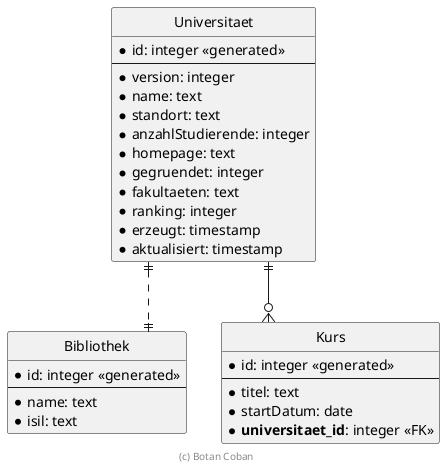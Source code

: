 ' Copyright (C) 2023 - present Juergen Zimmermann, Hochschule Karlsruhe
' Copyright (C) 2023 - present Botan Coban
'
' This program is free software: you can redistribute it and/or modify
' it under the terms of the GNU General Public License as published by
' the Free Software Foundation, either version 3 of the License, or
' (at your option) any later version.
'
' This program is distributed in the hope that it will be useful,
' but WITHOUT ANY WARRANTY; without even the implied warranty of
' MERCHANTABILITY or FITNESS FOR A PARTICULAR PURPOSE.  See the
' GNU General Public License for more details.
'
' You should have received a copy of the GNU General Public License
' along with this program.  If not, see <https://www.gnu.org/licenses/>.

' Preview durch <Alt>d

@startuml ER Diagramm

' hide the spot
hide circle

' evtl. Probleme mit Kraehenfuessen vermeiden
skinparam linetype ortho

entity "Universitaet" {
  * id: integer <<generated>>
  --
  * version: integer
  * name: text
  * standort: text
  * anzahlStudierende: integer
  * homepage: text
  * gegruendet: integer
  * fakultaeten: text
  * ranking: integer
  * erzeugt: timestamp
  * aktualisiert: timestamp
}

entity "Bibliothek" {
  * id: integer <<generated>>
  --
  * name: text
  * isil: text
}

entity "Kurs" {
  * id: integer <<generated>>
  --
  * titel: text
  * startDatum: date
  * **universitaet_id**: integer <<FK>>
}

Universitaet ||..|| Bibliothek
Universitaet ||--o{ Kurs

footer (c) Botan Coban

@enduml
